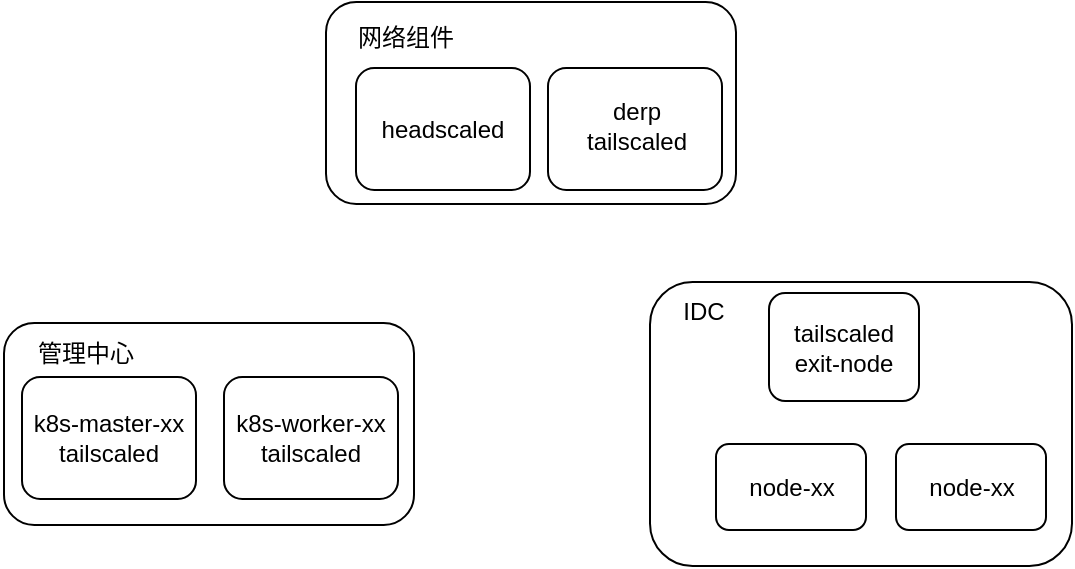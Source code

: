 <mxfile version="26.3.0">
  <diagram name="第 1 页" id="_61oIHkeZIlqxbDWfuMs">
    <mxGraphModel dx="1034" dy="578" grid="0" gridSize="10" guides="1" tooltips="1" connect="1" arrows="1" fold="1" page="1" pageScale="1" pageWidth="827" pageHeight="1169" math="0" shadow="0">
      <root>
        <mxCell id="0" />
        <mxCell id="1" parent="0" />
        <mxCell id="D38cdnj81jvIeS2rxJfn-72" value="" style="rounded=1;whiteSpace=wrap;html=1;" vertex="1" parent="1">
          <mxGeometry x="112" y="397.5" width="205" height="101" as="geometry" />
        </mxCell>
        <mxCell id="D38cdnj81jvIeS2rxJfn-73" value="管理中心" style="text;html=1;align=center;verticalAlign=middle;whiteSpace=wrap;rounded=0;" vertex="1" parent="1">
          <mxGeometry x="123" y="397.5" width="60" height="30" as="geometry" />
        </mxCell>
        <mxCell id="D38cdnj81jvIeS2rxJfn-74" value="" style="rounded=1;whiteSpace=wrap;html=1;" vertex="1" parent="1">
          <mxGeometry x="121" y="424.5" width="87" height="61" as="geometry" />
        </mxCell>
        <mxCell id="D38cdnj81jvIeS2rxJfn-75" value="k8s-master-xx&lt;div&gt;tailscaled&lt;/div&gt;" style="text;html=1;align=center;verticalAlign=middle;whiteSpace=wrap;rounded=0;" vertex="1" parent="1">
          <mxGeometry x="110" y="440" width="109" height="30" as="geometry" />
        </mxCell>
        <mxCell id="D38cdnj81jvIeS2rxJfn-77" value="" style="rounded=1;whiteSpace=wrap;html=1;" vertex="1" parent="1">
          <mxGeometry x="222" y="424.5" width="87" height="61" as="geometry" />
        </mxCell>
        <mxCell id="D38cdnj81jvIeS2rxJfn-78" value="k8s-worker-xx&lt;div&gt;tailscaled&lt;/div&gt;" style="text;html=1;align=center;verticalAlign=middle;whiteSpace=wrap;rounded=0;" vertex="1" parent="1">
          <mxGeometry x="211" y="440" width="109" height="30" as="geometry" />
        </mxCell>
        <mxCell id="D38cdnj81jvIeS2rxJfn-79" value="" style="rounded=1;whiteSpace=wrap;html=1;" vertex="1" parent="1">
          <mxGeometry x="435" y="377" width="211" height="142" as="geometry" />
        </mxCell>
        <mxCell id="D38cdnj81jvIeS2rxJfn-80" value="IDC" style="text;html=1;align=center;verticalAlign=middle;whiteSpace=wrap;rounded=0;" vertex="1" parent="1">
          <mxGeometry x="432" y="377" width="60" height="30" as="geometry" />
        </mxCell>
        <mxCell id="D38cdnj81jvIeS2rxJfn-83" value="" style="rounded=1;whiteSpace=wrap;html=1;" vertex="1" parent="1">
          <mxGeometry x="558" y="458" width="75" height="43" as="geometry" />
        </mxCell>
        <mxCell id="D38cdnj81jvIeS2rxJfn-85" value="" style="rounded=1;whiteSpace=wrap;html=1;" vertex="1" parent="1">
          <mxGeometry x="494.5" y="382.5" width="75" height="54" as="geometry" />
        </mxCell>
        <mxCell id="D38cdnj81jvIeS2rxJfn-86" value="tailscaled&lt;div&gt;exit-node&lt;/div&gt;" style="text;html=1;align=center;verticalAlign=middle;whiteSpace=wrap;rounded=0;" vertex="1" parent="1">
          <mxGeometry x="502" y="394.5" width="60" height="30" as="geometry" />
        </mxCell>
        <mxCell id="D38cdnj81jvIeS2rxJfn-88" value="node-xx" style="text;html=1;align=center;verticalAlign=middle;whiteSpace=wrap;rounded=0;" vertex="1" parent="1">
          <mxGeometry x="565.5" y="464.5" width="60" height="30" as="geometry" />
        </mxCell>
        <mxCell id="D38cdnj81jvIeS2rxJfn-90" value="" style="rounded=1;whiteSpace=wrap;html=1;" vertex="1" parent="1">
          <mxGeometry x="273" y="237" width="205" height="101" as="geometry" />
        </mxCell>
        <mxCell id="D38cdnj81jvIeS2rxJfn-91" value="网络组件" style="text;html=1;align=center;verticalAlign=middle;whiteSpace=wrap;rounded=0;" vertex="1" parent="1">
          <mxGeometry x="283" y="240" width="60" height="30" as="geometry" />
        </mxCell>
        <mxCell id="D38cdnj81jvIeS2rxJfn-92" value="headscaled" style="rounded=1;whiteSpace=wrap;html=1;" vertex="1" parent="1">
          <mxGeometry x="288" y="270" width="87" height="61" as="geometry" />
        </mxCell>
        <mxCell id="D38cdnj81jvIeS2rxJfn-93" value="" style="rounded=1;whiteSpace=wrap;html=1;" vertex="1" parent="1">
          <mxGeometry x="384" y="270" width="87" height="61" as="geometry" />
        </mxCell>
        <mxCell id="D38cdnj81jvIeS2rxJfn-94" value="derp&lt;div&gt;tailscaled&lt;/div&gt;" style="text;html=1;align=center;verticalAlign=middle;resizable=0;points=[];autosize=1;strokeColor=none;fillColor=none;" vertex="1" parent="1">
          <mxGeometry x="393.5" y="278" width="68" height="41" as="geometry" />
        </mxCell>
        <mxCell id="D38cdnj81jvIeS2rxJfn-96" value="" style="rounded=1;whiteSpace=wrap;html=1;" vertex="1" parent="1">
          <mxGeometry x="468" y="458" width="75" height="43" as="geometry" />
        </mxCell>
        <mxCell id="D38cdnj81jvIeS2rxJfn-97" value="node-xx" style="text;html=1;align=center;verticalAlign=middle;whiteSpace=wrap;rounded=0;" vertex="1" parent="1">
          <mxGeometry x="475.5" y="464.5" width="60" height="30" as="geometry" />
        </mxCell>
      </root>
    </mxGraphModel>
  </diagram>
</mxfile>
